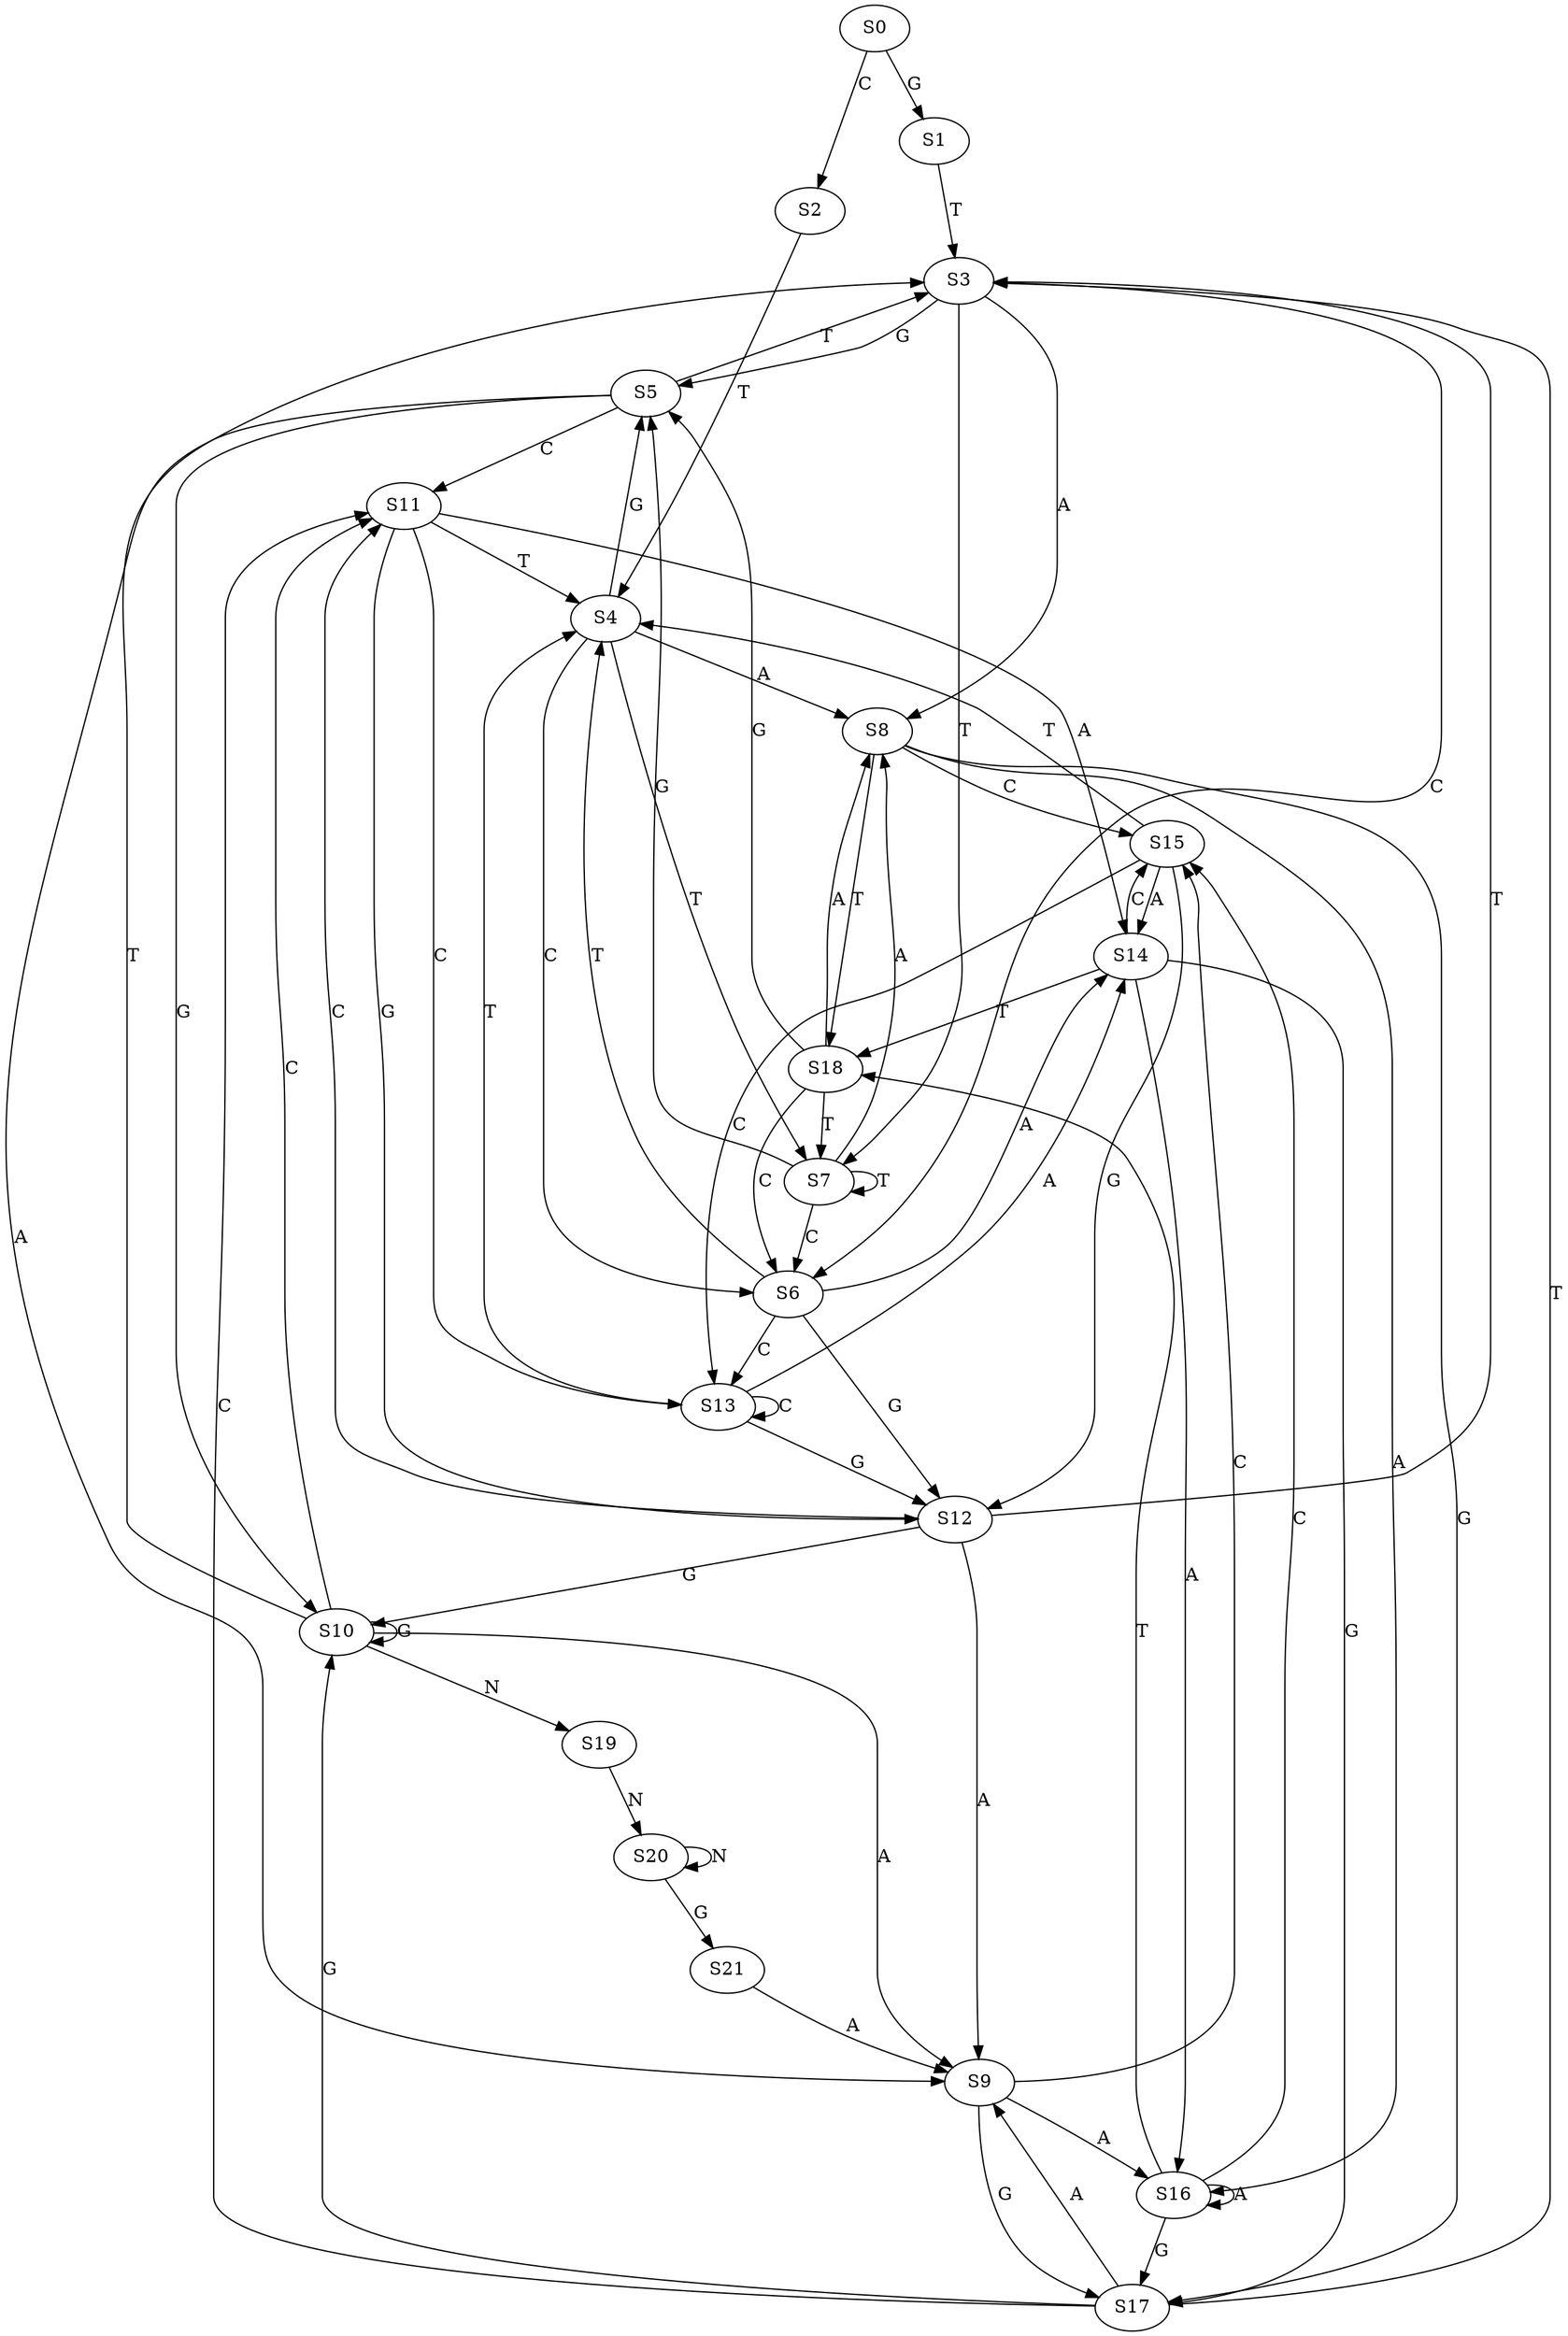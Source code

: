 strict digraph  {
	S0 -> S1 [ label = G ];
	S0 -> S2 [ label = C ];
	S1 -> S3 [ label = T ];
	S2 -> S4 [ label = T ];
	S3 -> S5 [ label = G ];
	S3 -> S6 [ label = C ];
	S3 -> S7 [ label = T ];
	S3 -> S8 [ label = A ];
	S4 -> S7 [ label = T ];
	S4 -> S6 [ label = C ];
	S4 -> S5 [ label = G ];
	S4 -> S8 [ label = A ];
	S5 -> S9 [ label = A ];
	S5 -> S3 [ label = T ];
	S5 -> S10 [ label = G ];
	S5 -> S11 [ label = C ];
	S6 -> S12 [ label = G ];
	S6 -> S13 [ label = C ];
	S6 -> S4 [ label = T ];
	S6 -> S14 [ label = A ];
	S7 -> S6 [ label = C ];
	S7 -> S8 [ label = A ];
	S7 -> S5 [ label = G ];
	S7 -> S7 [ label = T ];
	S8 -> S15 [ label = C ];
	S8 -> S16 [ label = A ];
	S8 -> S17 [ label = G ];
	S8 -> S18 [ label = T ];
	S9 -> S16 [ label = A ];
	S9 -> S17 [ label = G ];
	S9 -> S15 [ label = C ];
	S10 -> S3 [ label = T ];
	S10 -> S9 [ label = A ];
	S10 -> S10 [ label = G ];
	S10 -> S11 [ label = C ];
	S10 -> S19 [ label = N ];
	S11 -> S4 [ label = T ];
	S11 -> S13 [ label = C ];
	S11 -> S12 [ label = G ];
	S11 -> S14 [ label = A ];
	S12 -> S10 [ label = G ];
	S12 -> S3 [ label = T ];
	S12 -> S11 [ label = C ];
	S12 -> S9 [ label = A ];
	S13 -> S4 [ label = T ];
	S13 -> S14 [ label = A ];
	S13 -> S12 [ label = G ];
	S13 -> S13 [ label = C ];
	S14 -> S15 [ label = C ];
	S14 -> S16 [ label = A ];
	S14 -> S17 [ label = G ];
	S14 -> S18 [ label = T ];
	S15 -> S4 [ label = T ];
	S15 -> S12 [ label = G ];
	S15 -> S13 [ label = C ];
	S15 -> S14 [ label = A ];
	S16 -> S15 [ label = C ];
	S16 -> S17 [ label = G ];
	S16 -> S16 [ label = A ];
	S16 -> S18 [ label = T ];
	S17 -> S10 [ label = G ];
	S17 -> S9 [ label = A ];
	S17 -> S3 [ label = T ];
	S17 -> S11 [ label = C ];
	S18 -> S5 [ label = G ];
	S18 -> S6 [ label = C ];
	S18 -> S7 [ label = T ];
	S18 -> S8 [ label = A ];
	S19 -> S20 [ label = N ];
	S20 -> S21 [ label = G ];
	S20 -> S20 [ label = N ];
	S21 -> S9 [ label = A ];
}
